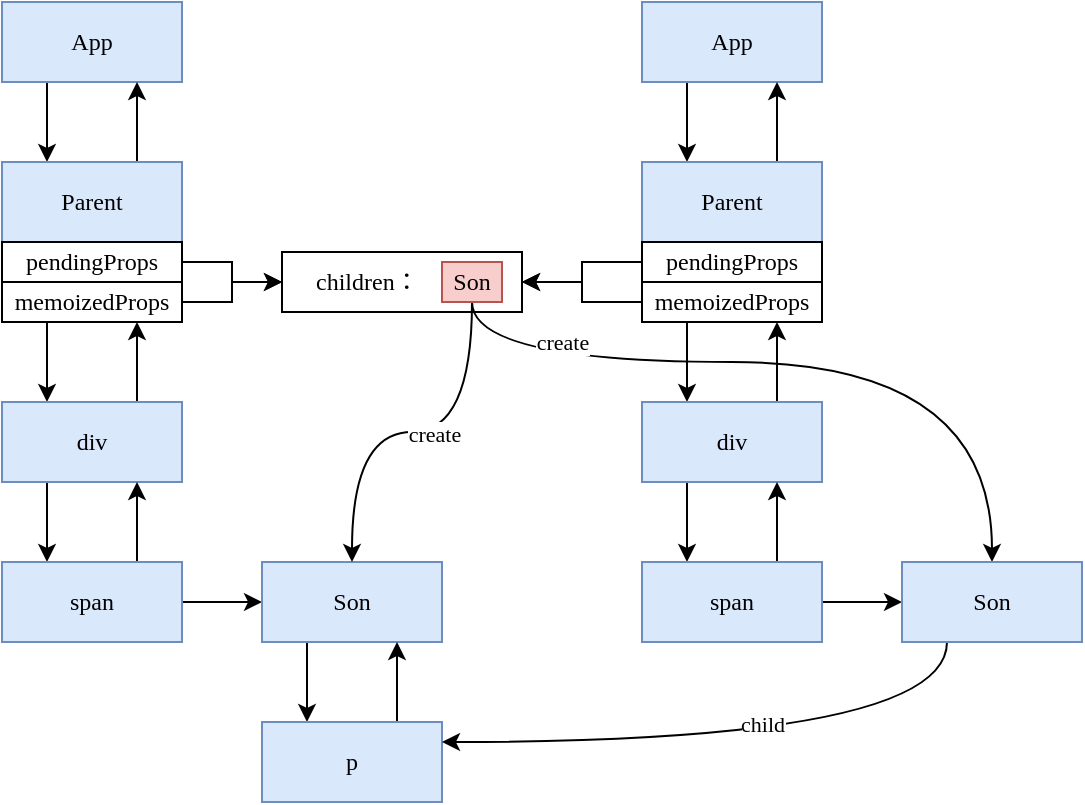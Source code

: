 <mxfile version="14.1.8" type="device"><diagram id="UGyoffJLYDz44e76maz6" name="第 1 页"><mxGraphModel dx="1106" dy="830" grid="1" gridSize="10" guides="1" tooltips="1" connect="1" arrows="1" fold="1" page="1" pageScale="1" pageWidth="827" pageHeight="1169" math="0" shadow="0"><root><mxCell id="0"/><mxCell id="1" parent="0"/><mxCell id="D8hOmeCMNjnSMBlBtHZv-15" style="edgeStyle=orthogonalEdgeStyle;orthogonalLoop=1;jettySize=auto;html=1;exitX=0.25;exitY=1;exitDx=0;exitDy=0;entryX=0.25;entryY=0;entryDx=0;entryDy=0;rounded=0;fontFamily=Comic Sans MS;" parent="1" source="D8hOmeCMNjnSMBlBtHZv-1" target="D8hOmeCMNjnSMBlBtHZv-2" edge="1"><mxGeometry relative="1" as="geometry"/></mxCell><mxCell id="D8hOmeCMNjnSMBlBtHZv-1" value="App" style="rounded=0;whiteSpace=wrap;html=1;fillColor=#dae8fc;strokeColor=#6c8ebf;fontFamily=Comic Sans MS;" parent="1" vertex="1"><mxGeometry x="240" y="200" width="90" height="40" as="geometry"/></mxCell><mxCell id="D8hOmeCMNjnSMBlBtHZv-16" style="edgeStyle=orthogonalEdgeStyle;rounded=0;orthogonalLoop=1;jettySize=auto;html=1;exitX=0.75;exitY=0;exitDx=0;exitDy=0;entryX=0.75;entryY=1;entryDx=0;entryDy=0;fontFamily=Comic Sans MS;" parent="1" source="D8hOmeCMNjnSMBlBtHZv-2" target="D8hOmeCMNjnSMBlBtHZv-1" edge="1"><mxGeometry relative="1" as="geometry"/></mxCell><mxCell id="D8hOmeCMNjnSMBlBtHZv-2" value="Parent" style="rounded=0;whiteSpace=wrap;html=1;fillColor=#dae8fc;strokeColor=#6c8ebf;fontFamily=Comic Sans MS;" parent="1" vertex="1"><mxGeometry x="240" y="280" width="90" height="40" as="geometry"/></mxCell><mxCell id="D8hOmeCMNjnSMBlBtHZv-28" style="edgeStyle=orthogonalEdgeStyle;rounded=0;orthogonalLoop=1;jettySize=auto;html=1;exitX=1;exitY=0.5;exitDx=0;exitDy=0;entryX=0;entryY=0.5;entryDx=0;entryDy=0;fontFamily=Comic Sans MS;" parent="1" source="D8hOmeCMNjnSMBlBtHZv-3" target="D8hOmeCMNjnSMBlBtHZv-27" edge="1"><mxGeometry relative="1" as="geometry"/></mxCell><mxCell id="D8hOmeCMNjnSMBlBtHZv-3" value="pendingProps" style="rounded=0;whiteSpace=wrap;html=1;fontFamily=Comic Sans MS;" parent="1" vertex="1"><mxGeometry x="240" y="320" width="90" height="20" as="geometry"/></mxCell><mxCell id="D8hOmeCMNjnSMBlBtHZv-17" style="edgeStyle=orthogonalEdgeStyle;rounded=0;orthogonalLoop=1;jettySize=auto;html=1;exitX=0.25;exitY=1;exitDx=0;exitDy=0;entryX=0.25;entryY=0;entryDx=0;entryDy=0;fontFamily=Comic Sans MS;" parent="1" source="D8hOmeCMNjnSMBlBtHZv-6" target="D8hOmeCMNjnSMBlBtHZv-10" edge="1"><mxGeometry relative="1" as="geometry"/></mxCell><mxCell id="D8hOmeCMNjnSMBlBtHZv-29" style="edgeStyle=orthogonalEdgeStyle;rounded=0;orthogonalLoop=1;jettySize=auto;html=1;exitX=1;exitY=0.5;exitDx=0;exitDy=0;entryX=0;entryY=0.5;entryDx=0;entryDy=0;fontFamily=Comic Sans MS;" parent="1" source="D8hOmeCMNjnSMBlBtHZv-6" target="D8hOmeCMNjnSMBlBtHZv-27" edge="1"><mxGeometry relative="1" as="geometry"/></mxCell><mxCell id="D8hOmeCMNjnSMBlBtHZv-6" value="memoizedProps" style="rounded=0;whiteSpace=wrap;html=1;fontFamily=Comic Sans MS;" parent="1" vertex="1"><mxGeometry x="240" y="340" width="90" height="20" as="geometry"/></mxCell><mxCell id="D8hOmeCMNjnSMBlBtHZv-18" style="edgeStyle=orthogonalEdgeStyle;rounded=0;orthogonalLoop=1;jettySize=auto;html=1;exitX=0.75;exitY=0;exitDx=0;exitDy=0;entryX=0.75;entryY=1;entryDx=0;entryDy=0;fontFamily=Comic Sans MS;" parent="1" source="D8hOmeCMNjnSMBlBtHZv-10" target="D8hOmeCMNjnSMBlBtHZv-6" edge="1"><mxGeometry relative="1" as="geometry"/></mxCell><mxCell id="D8hOmeCMNjnSMBlBtHZv-19" style="edgeStyle=orthogonalEdgeStyle;rounded=0;orthogonalLoop=1;jettySize=auto;html=1;exitX=0.25;exitY=1;exitDx=0;exitDy=0;entryX=0.25;entryY=0;entryDx=0;entryDy=0;fontFamily=Comic Sans MS;" parent="1" source="D8hOmeCMNjnSMBlBtHZv-10" target="D8hOmeCMNjnSMBlBtHZv-11" edge="1"><mxGeometry relative="1" as="geometry"/></mxCell><mxCell id="D8hOmeCMNjnSMBlBtHZv-10" value="div" style="rounded=0;whiteSpace=wrap;html=1;fillColor=#dae8fc;strokeColor=#6c8ebf;fontFamily=Comic Sans MS;" parent="1" vertex="1"><mxGeometry x="240" y="400" width="90" height="40" as="geometry"/></mxCell><mxCell id="D8hOmeCMNjnSMBlBtHZv-21" style="edgeStyle=orthogonalEdgeStyle;rounded=0;orthogonalLoop=1;jettySize=auto;html=1;exitX=0.75;exitY=0;exitDx=0;exitDy=0;entryX=0.75;entryY=1;entryDx=0;entryDy=0;fontFamily=Comic Sans MS;" parent="1" source="D8hOmeCMNjnSMBlBtHZv-11" target="D8hOmeCMNjnSMBlBtHZv-10" edge="1"><mxGeometry relative="1" as="geometry"/></mxCell><mxCell id="D8hOmeCMNjnSMBlBtHZv-22" style="edgeStyle=orthogonalEdgeStyle;rounded=0;orthogonalLoop=1;jettySize=auto;html=1;exitX=1;exitY=0.5;exitDx=0;exitDy=0;entryX=0;entryY=0.5;entryDx=0;entryDy=0;fontFamily=Comic Sans MS;" parent="1" source="D8hOmeCMNjnSMBlBtHZv-11" target="D8hOmeCMNjnSMBlBtHZv-12" edge="1"><mxGeometry relative="1" as="geometry"/></mxCell><mxCell id="D8hOmeCMNjnSMBlBtHZv-11" value="span" style="rounded=0;whiteSpace=wrap;html=1;fillColor=#dae8fc;strokeColor=#6c8ebf;fontFamily=Comic Sans MS;" parent="1" vertex="1"><mxGeometry x="240" y="480" width="90" height="40" as="geometry"/></mxCell><mxCell id="D8hOmeCMNjnSMBlBtHZv-23" style="edgeStyle=orthogonalEdgeStyle;rounded=0;orthogonalLoop=1;jettySize=auto;html=1;exitX=0.25;exitY=1;exitDx=0;exitDy=0;entryX=0.25;entryY=0;entryDx=0;entryDy=0;fontFamily=Comic Sans MS;" parent="1" source="D8hOmeCMNjnSMBlBtHZv-12" target="D8hOmeCMNjnSMBlBtHZv-13" edge="1"><mxGeometry relative="1" as="geometry"/></mxCell><mxCell id="D8hOmeCMNjnSMBlBtHZv-12" value="Son" style="rounded=0;whiteSpace=wrap;html=1;fillColor=#dae8fc;strokeColor=#6c8ebf;fontFamily=Comic Sans MS;" parent="1" vertex="1"><mxGeometry x="370" y="480" width="90" height="40" as="geometry"/></mxCell><mxCell id="D8hOmeCMNjnSMBlBtHZv-24" style="edgeStyle=orthogonalEdgeStyle;rounded=0;orthogonalLoop=1;jettySize=auto;html=1;exitX=0.75;exitY=0;exitDx=0;exitDy=0;entryX=0.75;entryY=1;entryDx=0;entryDy=0;fontFamily=Comic Sans MS;" parent="1" source="D8hOmeCMNjnSMBlBtHZv-13" target="D8hOmeCMNjnSMBlBtHZv-12" edge="1"><mxGeometry relative="1" as="geometry"/></mxCell><mxCell id="D8hOmeCMNjnSMBlBtHZv-13" value="p" style="rounded=0;whiteSpace=wrap;html=1;fillColor=#dae8fc;strokeColor=#6c8ebf;fontFamily=Comic Sans MS;" parent="1" vertex="1"><mxGeometry x="370" y="560" width="90" height="40" as="geometry"/></mxCell><mxCell id="D8hOmeCMNjnSMBlBtHZv-27" value="&amp;nbsp; &amp;nbsp; &amp;nbsp;children：&amp;nbsp;" style="rounded=0;whiteSpace=wrap;html=1;fontFamily=Comic Sans MS;align=left;" parent="1" vertex="1"><mxGeometry x="380" y="325" width="120" height="30" as="geometry"/></mxCell><mxCell id="D8hOmeCMNjnSMBlBtHZv-42" style="edgeStyle=orthogonalEdgeStyle;rounded=0;orthogonalLoop=1;jettySize=auto;html=1;exitX=0.25;exitY=1;exitDx=0;exitDy=0;fontFamily=Comic Sans MS;entryX=0.25;entryY=0;entryDx=0;entryDy=0;" parent="1" source="D8hOmeCMNjnSMBlBtHZv-31" target="D8hOmeCMNjnSMBlBtHZv-36" edge="1"><mxGeometry relative="1" as="geometry"/></mxCell><mxCell id="D8hOmeCMNjnSMBlBtHZv-31" value="App" style="rounded=0;whiteSpace=wrap;html=1;fillColor=#dae8fc;strokeColor=#6c8ebf;fontFamily=Comic Sans MS;" parent="1" vertex="1"><mxGeometry x="560" y="200" width="90" height="40" as="geometry"/></mxCell><mxCell id="D8hOmeCMNjnSMBlBtHZv-43" style="edgeStyle=orthogonalEdgeStyle;rounded=0;orthogonalLoop=1;jettySize=auto;html=1;exitX=0.75;exitY=0;exitDx=0;exitDy=0;entryX=0.75;entryY=1;entryDx=0;entryDy=0;fontFamily=Comic Sans MS;" parent="1" source="D8hOmeCMNjnSMBlBtHZv-36" target="D8hOmeCMNjnSMBlBtHZv-31" edge="1"><mxGeometry relative="1" as="geometry"/></mxCell><mxCell id="D8hOmeCMNjnSMBlBtHZv-36" value="Parent" style="rounded=0;whiteSpace=wrap;html=1;fillColor=#dae8fc;strokeColor=#6c8ebf;fontFamily=Comic Sans MS;" parent="1" vertex="1"><mxGeometry x="560" y="280" width="90" height="40" as="geometry"/></mxCell><mxCell id="3Atqfvq7B1O8BmZVOndW-1" style="edgeStyle=orthogonalEdgeStyle;curved=1;orthogonalLoop=1;jettySize=auto;html=1;exitX=0.5;exitY=1;exitDx=0;exitDy=0;fontFamily=Comic Sans MS;" edge="1" parent="1" source="D8hOmeCMNjnSMBlBtHZv-37" target="D8hOmeCMNjnSMBlBtHZv-12"><mxGeometry relative="1" as="geometry"/></mxCell><mxCell id="3Atqfvq7B1O8BmZVOndW-2" value="create" style="edgeLabel;html=1;align=center;verticalAlign=middle;resizable=0;points=[];fontFamily=Comic Sans MS;" vertex="1" connectable="0" parent="3Atqfvq7B1O8BmZVOndW-1"><mxGeometry x="-0.116" y="1" relative="1" as="geometry"><mxPoint as="offset"/></mxGeometry></mxCell><mxCell id="3Atqfvq7B1O8BmZVOndW-6" style="edgeStyle=orthogonalEdgeStyle;curved=1;orthogonalLoop=1;jettySize=auto;html=1;exitX=0.5;exitY=1;exitDx=0;exitDy=0;entryX=0.5;entryY=0;entryDx=0;entryDy=0;fontFamily=Comic Sans MS;" edge="1" parent="1" source="D8hOmeCMNjnSMBlBtHZv-37" target="3Atqfvq7B1O8BmZVOndW-5"><mxGeometry relative="1" as="geometry"><Array as="points"><mxPoint x="475" y="380"/><mxPoint x="735" y="380"/></Array></mxGeometry></mxCell><mxCell id="3Atqfvq7B1O8BmZVOndW-7" value="create" style="edgeLabel;html=1;align=center;verticalAlign=middle;resizable=0;points=[];fontFamily=Comic Sans MS;" vertex="1" connectable="0" parent="3Atqfvq7B1O8BmZVOndW-6"><mxGeometry x="-0.549" y="18" relative="1" as="geometry"><mxPoint x="-13" y="8" as="offset"/></mxGeometry></mxCell><mxCell id="D8hOmeCMNjnSMBlBtHZv-37" value="Son" style="rounded=0;whiteSpace=wrap;html=1;fillColor=#f8cecc;strokeColor=#b85450;fontFamily=Comic Sans MS;" parent="1" vertex="1"><mxGeometry x="460" y="330" width="30" height="20" as="geometry"/></mxCell><mxCell id="D8hOmeCMNjnSMBlBtHZv-40" style="edgeStyle=orthogonalEdgeStyle;rounded=0;orthogonalLoop=1;jettySize=auto;html=1;exitX=0;exitY=0.5;exitDx=0;exitDy=0;entryX=1;entryY=0.5;entryDx=0;entryDy=0;fontFamily=Comic Sans MS;" parent="1" source="D8hOmeCMNjnSMBlBtHZv-38" target="D8hOmeCMNjnSMBlBtHZv-27" edge="1"><mxGeometry relative="1" as="geometry"/></mxCell><mxCell id="D8hOmeCMNjnSMBlBtHZv-38" value="pendingProps" style="rounded=0;whiteSpace=wrap;html=1;fontFamily=Comic Sans MS;" parent="1" vertex="1"><mxGeometry x="560" y="320" width="90" height="20" as="geometry"/></mxCell><mxCell id="D8hOmeCMNjnSMBlBtHZv-41" style="edgeStyle=orthogonalEdgeStyle;rounded=0;orthogonalLoop=1;jettySize=auto;html=1;exitX=0;exitY=0.25;exitDx=0;exitDy=0;fontFamily=Comic Sans MS;" parent="1" source="D8hOmeCMNjnSMBlBtHZv-39" edge="1"><mxGeometry relative="1" as="geometry"><mxPoint x="500" y="340" as="targetPoint"/><Array as="points"><mxPoint x="560" y="350"/><mxPoint x="530" y="350"/><mxPoint x="530" y="340"/></Array></mxGeometry></mxCell><mxCell id="3Atqfvq7B1O8BmZVOndW-8" style="edgeStyle=orthogonalEdgeStyle;curved=1;orthogonalLoop=1;jettySize=auto;html=1;exitX=0.25;exitY=1;exitDx=0;exitDy=0;entryX=0.25;entryY=0;entryDx=0;entryDy=0;fontFamily=Comic Sans MS;" edge="1" parent="1" source="D8hOmeCMNjnSMBlBtHZv-39" target="3Atqfvq7B1O8BmZVOndW-3"><mxGeometry relative="1" as="geometry"/></mxCell><mxCell id="D8hOmeCMNjnSMBlBtHZv-39" value="memoizedProps" style="rounded=0;whiteSpace=wrap;html=1;fontFamily=Comic Sans MS;" parent="1" vertex="1"><mxGeometry x="560" y="340" width="90" height="20" as="geometry"/></mxCell><mxCell id="3Atqfvq7B1O8BmZVOndW-9" style="edgeStyle=orthogonalEdgeStyle;curved=1;orthogonalLoop=1;jettySize=auto;html=1;exitX=0.75;exitY=0;exitDx=0;exitDy=0;fontFamily=Comic Sans MS;entryX=0.75;entryY=1;entryDx=0;entryDy=0;" edge="1" parent="1" source="3Atqfvq7B1O8BmZVOndW-3" target="D8hOmeCMNjnSMBlBtHZv-39"><mxGeometry relative="1" as="geometry"/></mxCell><mxCell id="3Atqfvq7B1O8BmZVOndW-10" style="edgeStyle=orthogonalEdgeStyle;curved=1;orthogonalLoop=1;jettySize=auto;html=1;exitX=0.25;exitY=1;exitDx=0;exitDy=0;entryX=0.25;entryY=0;entryDx=0;entryDy=0;fontFamily=Comic Sans MS;" edge="1" parent="1" source="3Atqfvq7B1O8BmZVOndW-3" target="3Atqfvq7B1O8BmZVOndW-4"><mxGeometry relative="1" as="geometry"/></mxCell><mxCell id="3Atqfvq7B1O8BmZVOndW-3" value="div" style="rounded=0;whiteSpace=wrap;html=1;fillColor=#dae8fc;strokeColor=#6c8ebf;fontFamily=Comic Sans MS;" vertex="1" parent="1"><mxGeometry x="560" y="400" width="90" height="40" as="geometry"/></mxCell><mxCell id="3Atqfvq7B1O8BmZVOndW-11" style="edgeStyle=orthogonalEdgeStyle;curved=1;orthogonalLoop=1;jettySize=auto;html=1;exitX=0.75;exitY=0;exitDx=0;exitDy=0;entryX=0.75;entryY=1;entryDx=0;entryDy=0;fontFamily=Comic Sans MS;" edge="1" parent="1" source="3Atqfvq7B1O8BmZVOndW-4" target="3Atqfvq7B1O8BmZVOndW-3"><mxGeometry relative="1" as="geometry"/></mxCell><mxCell id="3Atqfvq7B1O8BmZVOndW-16" style="edgeStyle=orthogonalEdgeStyle;curved=1;orthogonalLoop=1;jettySize=auto;html=1;exitX=1;exitY=0.5;exitDx=0;exitDy=0;fontFamily=Comic Sans MS;" edge="1" parent="1" source="3Atqfvq7B1O8BmZVOndW-4" target="3Atqfvq7B1O8BmZVOndW-5"><mxGeometry relative="1" as="geometry"/></mxCell><mxCell id="3Atqfvq7B1O8BmZVOndW-4" value="span" style="rounded=0;whiteSpace=wrap;html=1;fillColor=#dae8fc;strokeColor=#6c8ebf;fontFamily=Comic Sans MS;" vertex="1" parent="1"><mxGeometry x="560" y="480" width="90" height="40" as="geometry"/></mxCell><mxCell id="3Atqfvq7B1O8BmZVOndW-18" style="edgeStyle=orthogonalEdgeStyle;curved=1;orthogonalLoop=1;jettySize=auto;html=1;exitX=0.25;exitY=1;exitDx=0;exitDy=0;entryX=1;entryY=0.25;entryDx=0;entryDy=0;fontFamily=Comic Sans MS;" edge="1" parent="1" source="3Atqfvq7B1O8BmZVOndW-5" target="D8hOmeCMNjnSMBlBtHZv-13"><mxGeometry relative="1" as="geometry"/></mxCell><mxCell id="3Atqfvq7B1O8BmZVOndW-19" value="child" style="edgeLabel;html=1;align=center;verticalAlign=middle;resizable=0;points=[];fontFamily=Comic Sans MS;" vertex="1" connectable="0" parent="3Atqfvq7B1O8BmZVOndW-18"><mxGeometry x="-0.051" y="-9" relative="1" as="geometry"><mxPoint x="1" as="offset"/></mxGeometry></mxCell><mxCell id="3Atqfvq7B1O8BmZVOndW-5" value="Son" style="rounded=0;whiteSpace=wrap;html=1;fillColor=#dae8fc;strokeColor=#6c8ebf;fontFamily=Comic Sans MS;" vertex="1" parent="1"><mxGeometry x="690" y="480" width="90" height="40" as="geometry"/></mxCell></root></mxGraphModel></diagram></mxfile>